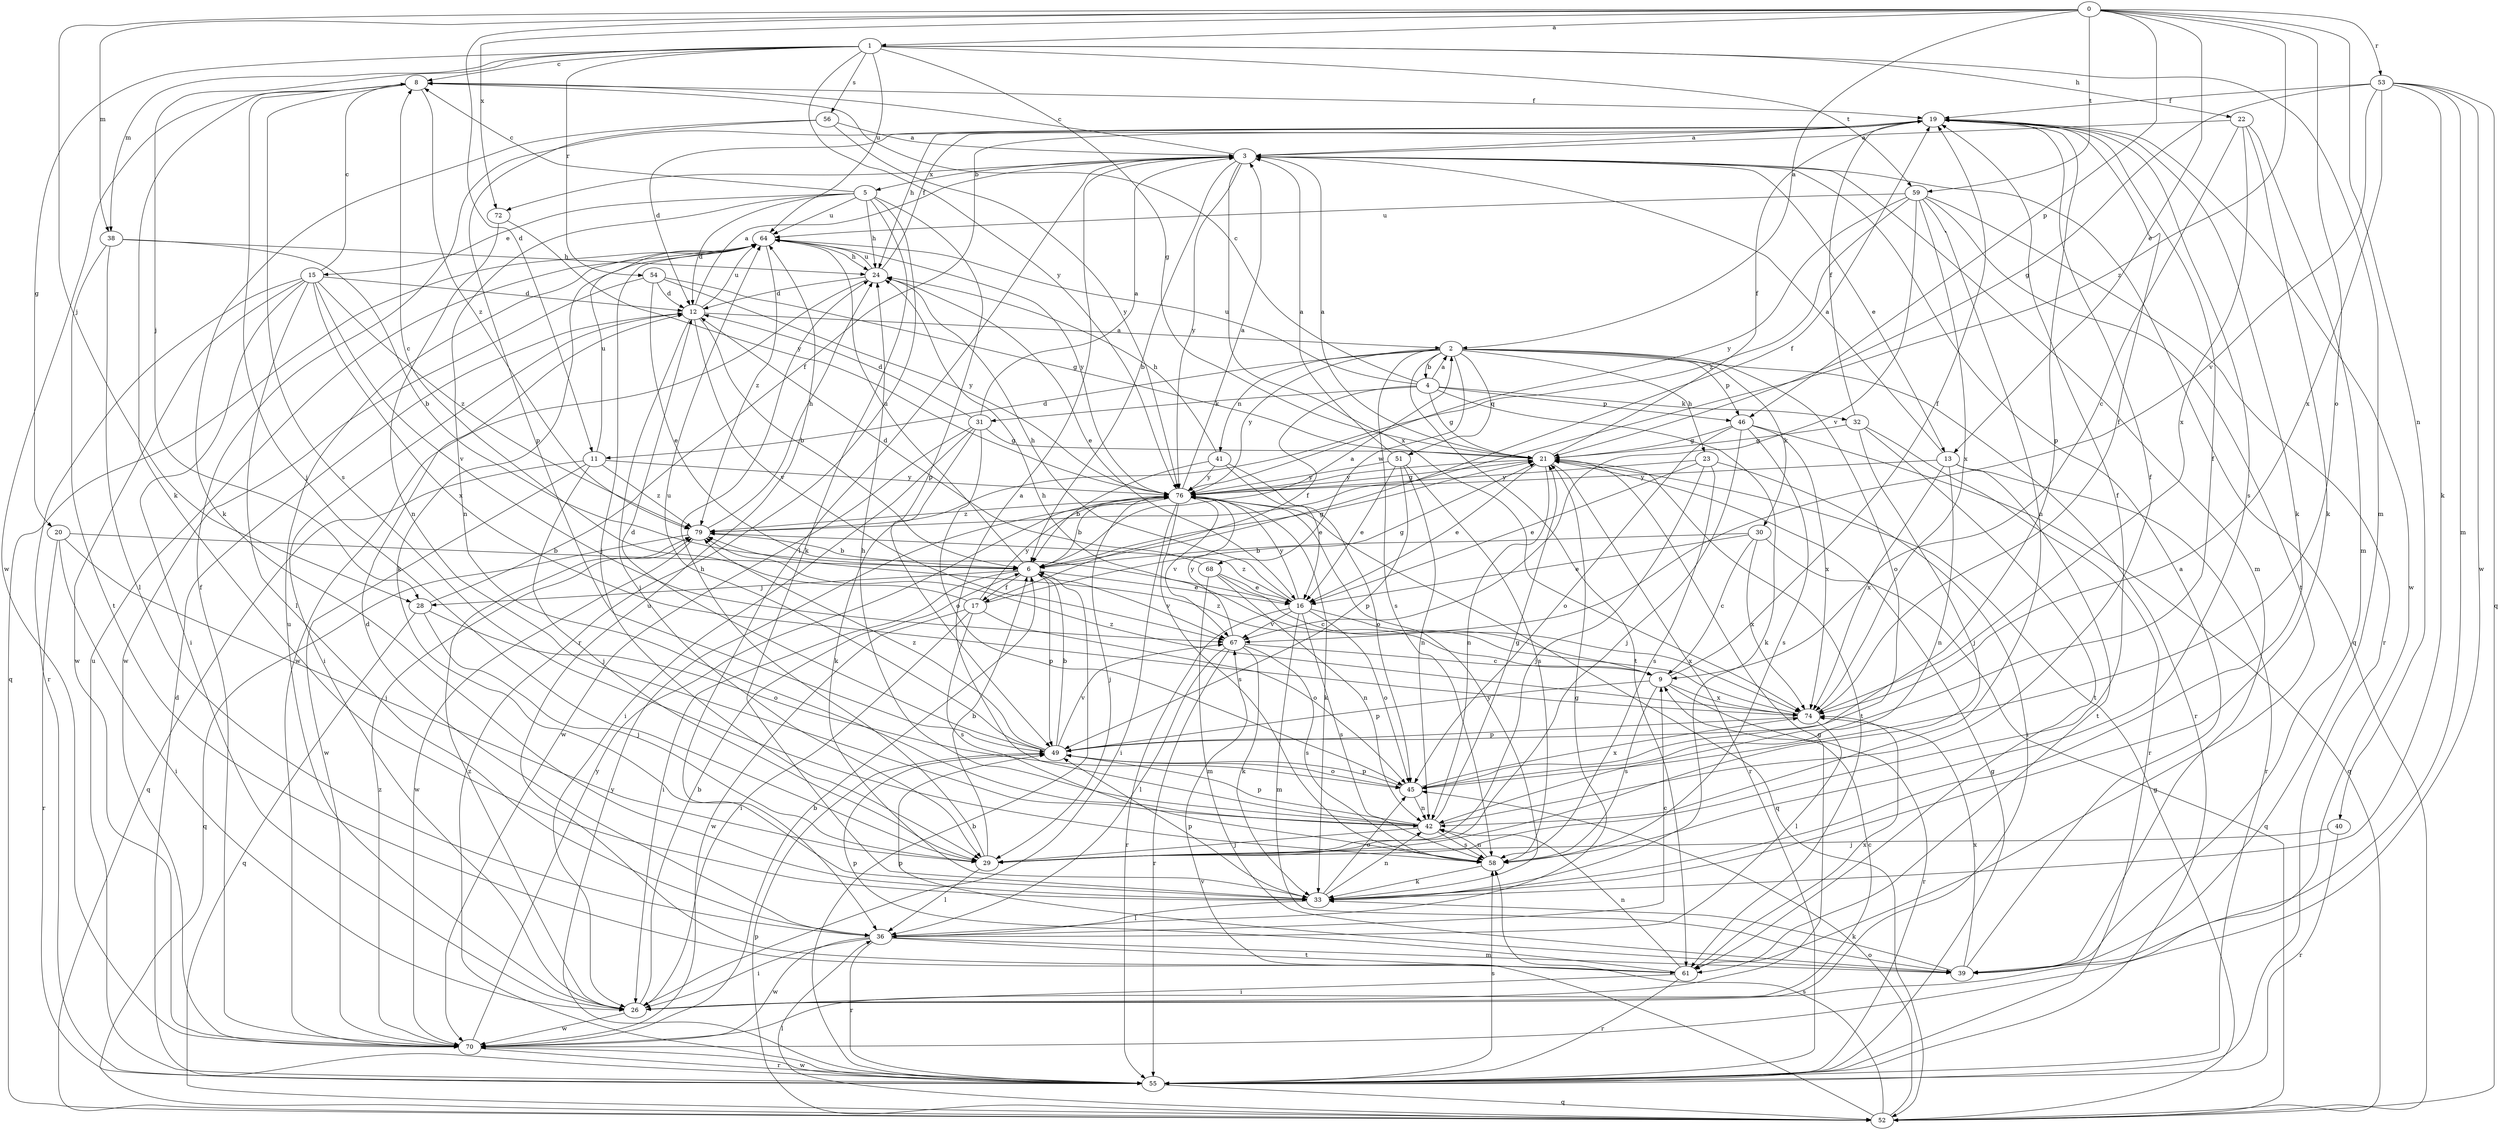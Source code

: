 strict digraph  {
0;
1;
2;
3;
4;
5;
6;
8;
9;
11;
12;
13;
15;
16;
17;
19;
20;
21;
22;
23;
24;
26;
28;
29;
30;
31;
32;
33;
36;
38;
39;
40;
41;
42;
45;
46;
49;
51;
52;
53;
54;
55;
56;
58;
59;
61;
64;
67;
68;
70;
72;
74;
76;
79;
0 -> 1  [label=a];
0 -> 2  [label=a];
0 -> 11  [label=d];
0 -> 13  [label=e];
0 -> 28  [label=j];
0 -> 38  [label=m];
0 -> 40  [label=n];
0 -> 45  [label=o];
0 -> 46  [label=p];
0 -> 53  [label=r];
0 -> 59  [label=t];
0 -> 72  [label=x];
0 -> 79  [label=z];
1 -> 8  [label=c];
1 -> 20  [label=g];
1 -> 21  [label=g];
1 -> 22  [label=h];
1 -> 28  [label=j];
1 -> 38  [label=m];
1 -> 39  [label=m];
1 -> 54  [label=r];
1 -> 56  [label=s];
1 -> 59  [label=t];
1 -> 64  [label=u];
1 -> 76  [label=y];
2 -> 4  [label=b];
2 -> 11  [label=d];
2 -> 23  [label=h];
2 -> 30  [label=k];
2 -> 41  [label=n];
2 -> 45  [label=o];
2 -> 46  [label=p];
2 -> 51  [label=q];
2 -> 55  [label=r];
2 -> 58  [label=s];
2 -> 61  [label=t];
2 -> 68  [label=w];
2 -> 76  [label=y];
3 -> 5  [label=b];
3 -> 6  [label=b];
3 -> 8  [label=c];
3 -> 13  [label=e];
3 -> 36  [label=l];
3 -> 39  [label=m];
3 -> 52  [label=q];
3 -> 72  [label=x];
3 -> 74  [label=x];
3 -> 76  [label=y];
4 -> 2  [label=a];
4 -> 8  [label=c];
4 -> 17  [label=f];
4 -> 21  [label=g];
4 -> 31  [label=k];
4 -> 32  [label=k];
4 -> 33  [label=k];
4 -> 46  [label=p];
4 -> 64  [label=u];
5 -> 8  [label=c];
5 -> 12  [label=d];
5 -> 15  [label=e];
5 -> 24  [label=h];
5 -> 33  [label=k];
5 -> 42  [label=n];
5 -> 49  [label=p];
5 -> 55  [label=r];
5 -> 64  [label=u];
6 -> 2  [label=a];
6 -> 16  [label=e];
6 -> 17  [label=f];
6 -> 19  [label=f];
6 -> 21  [label=g];
6 -> 26  [label=i];
6 -> 28  [label=j];
6 -> 49  [label=p];
6 -> 64  [label=u];
6 -> 67  [label=v];
8 -> 19  [label=f];
8 -> 29  [label=j];
8 -> 33  [label=k];
8 -> 58  [label=s];
8 -> 70  [label=w];
8 -> 79  [label=z];
9 -> 19  [label=f];
9 -> 49  [label=p];
9 -> 55  [label=r];
9 -> 58  [label=s];
9 -> 74  [label=x];
9 -> 79  [label=z];
11 -> 29  [label=j];
11 -> 52  [label=q];
11 -> 64  [label=u];
11 -> 70  [label=w];
11 -> 76  [label=y];
11 -> 79  [label=z];
12 -> 2  [label=a];
12 -> 3  [label=a];
12 -> 6  [label=b];
12 -> 26  [label=i];
12 -> 29  [label=j];
12 -> 64  [label=u];
12 -> 67  [label=v];
13 -> 3  [label=a];
13 -> 42  [label=n];
13 -> 55  [label=r];
13 -> 61  [label=t];
13 -> 74  [label=x];
13 -> 76  [label=y];
15 -> 8  [label=c];
15 -> 12  [label=d];
15 -> 26  [label=i];
15 -> 36  [label=l];
15 -> 55  [label=r];
15 -> 67  [label=v];
15 -> 70  [label=w];
15 -> 74  [label=x];
15 -> 79  [label=z];
16 -> 24  [label=h];
16 -> 39  [label=m];
16 -> 45  [label=o];
16 -> 55  [label=r];
16 -> 58  [label=s];
16 -> 67  [label=v];
16 -> 74  [label=x];
16 -> 76  [label=y];
16 -> 79  [label=z];
17 -> 8  [label=c];
17 -> 21  [label=g];
17 -> 26  [label=i];
17 -> 45  [label=o];
17 -> 58  [label=s];
17 -> 70  [label=w];
17 -> 76  [label=y];
19 -> 3  [label=a];
19 -> 12  [label=d];
19 -> 24  [label=h];
19 -> 33  [label=k];
19 -> 49  [label=p];
19 -> 58  [label=s];
19 -> 70  [label=w];
20 -> 6  [label=b];
20 -> 26  [label=i];
20 -> 29  [label=j];
20 -> 55  [label=r];
21 -> 3  [label=a];
21 -> 16  [label=e];
21 -> 19  [label=f];
21 -> 42  [label=n];
21 -> 55  [label=r];
21 -> 61  [label=t];
21 -> 76  [label=y];
22 -> 3  [label=a];
22 -> 9  [label=c];
22 -> 33  [label=k];
22 -> 39  [label=m];
22 -> 74  [label=x];
23 -> 16  [label=e];
23 -> 26  [label=i];
23 -> 29  [label=j];
23 -> 58  [label=s];
23 -> 76  [label=y];
24 -> 12  [label=d];
24 -> 16  [label=e];
24 -> 19  [label=f];
24 -> 64  [label=u];
24 -> 70  [label=w];
26 -> 6  [label=b];
26 -> 9  [label=c];
26 -> 21  [label=g];
26 -> 64  [label=u];
26 -> 70  [label=w];
26 -> 79  [label=z];
28 -> 19  [label=f];
28 -> 29  [label=j];
28 -> 45  [label=o];
28 -> 52  [label=q];
29 -> 6  [label=b];
29 -> 19  [label=f];
29 -> 24  [label=h];
29 -> 36  [label=l];
30 -> 6  [label=b];
30 -> 9  [label=c];
30 -> 16  [label=e];
30 -> 52  [label=q];
30 -> 74  [label=x];
31 -> 3  [label=a];
31 -> 12  [label=d];
31 -> 21  [label=g];
31 -> 26  [label=i];
31 -> 33  [label=k];
31 -> 45  [label=o];
31 -> 70  [label=w];
32 -> 19  [label=f];
32 -> 21  [label=g];
32 -> 29  [label=j];
32 -> 55  [label=r];
32 -> 61  [label=t];
33 -> 36  [label=l];
33 -> 42  [label=n];
33 -> 45  [label=o];
33 -> 49  [label=p];
33 -> 76  [label=y];
36 -> 9  [label=c];
36 -> 12  [label=d];
36 -> 21  [label=g];
36 -> 26  [label=i];
36 -> 39  [label=m];
36 -> 55  [label=r];
36 -> 61  [label=t];
36 -> 70  [label=w];
38 -> 6  [label=b];
38 -> 24  [label=h];
38 -> 36  [label=l];
38 -> 61  [label=t];
39 -> 3  [label=a];
39 -> 33  [label=k];
39 -> 49  [label=p];
39 -> 74  [label=x];
40 -> 29  [label=j];
40 -> 55  [label=r];
41 -> 6  [label=b];
41 -> 16  [label=e];
41 -> 24  [label=h];
41 -> 45  [label=o];
41 -> 76  [label=y];
42 -> 3  [label=a];
42 -> 19  [label=f];
42 -> 21  [label=g];
42 -> 24  [label=h];
42 -> 29  [label=j];
42 -> 49  [label=p];
42 -> 58  [label=s];
45 -> 19  [label=f];
45 -> 42  [label=n];
45 -> 49  [label=p];
45 -> 74  [label=x];
46 -> 21  [label=g];
46 -> 29  [label=j];
46 -> 45  [label=o];
46 -> 52  [label=q];
46 -> 58  [label=s];
46 -> 74  [label=x];
49 -> 6  [label=b];
49 -> 12  [label=d];
49 -> 45  [label=o];
49 -> 64  [label=u];
49 -> 67  [label=v];
49 -> 79  [label=z];
51 -> 3  [label=a];
51 -> 16  [label=e];
51 -> 42  [label=n];
51 -> 49  [label=p];
51 -> 58  [label=s];
51 -> 76  [label=y];
52 -> 21  [label=g];
52 -> 36  [label=l];
52 -> 45  [label=o];
52 -> 49  [label=p];
52 -> 58  [label=s];
52 -> 67  [label=v];
53 -> 19  [label=f];
53 -> 21  [label=g];
53 -> 33  [label=k];
53 -> 39  [label=m];
53 -> 52  [label=q];
53 -> 67  [label=v];
53 -> 70  [label=w];
53 -> 74  [label=x];
54 -> 12  [label=d];
54 -> 16  [label=e];
54 -> 21  [label=g];
54 -> 70  [label=w];
54 -> 76  [label=y];
55 -> 6  [label=b];
55 -> 12  [label=d];
55 -> 21  [label=g];
55 -> 52  [label=q];
55 -> 58  [label=s];
55 -> 64  [label=u];
55 -> 70  [label=w];
55 -> 76  [label=y];
56 -> 3  [label=a];
56 -> 33  [label=k];
56 -> 49  [label=p];
56 -> 76  [label=y];
58 -> 33  [label=k];
58 -> 42  [label=n];
59 -> 42  [label=n];
59 -> 55  [label=r];
59 -> 61  [label=t];
59 -> 64  [label=u];
59 -> 67  [label=v];
59 -> 74  [label=x];
59 -> 76  [label=y];
59 -> 79  [label=z];
61 -> 26  [label=i];
61 -> 42  [label=n];
61 -> 49  [label=p];
61 -> 55  [label=r];
61 -> 64  [label=u];
61 -> 74  [label=x];
64 -> 24  [label=h];
64 -> 29  [label=j];
64 -> 33  [label=k];
64 -> 52  [label=q];
64 -> 76  [label=y];
64 -> 79  [label=z];
67 -> 9  [label=c];
67 -> 33  [label=k];
67 -> 36  [label=l];
67 -> 55  [label=r];
67 -> 58  [label=s];
67 -> 76  [label=y];
68 -> 9  [label=c];
68 -> 12  [label=d];
68 -> 16  [label=e];
68 -> 39  [label=m];
68 -> 42  [label=n];
70 -> 6  [label=b];
70 -> 19  [label=f];
70 -> 55  [label=r];
70 -> 76  [label=y];
70 -> 79  [label=z];
72 -> 42  [label=n];
72 -> 76  [label=y];
74 -> 19  [label=f];
74 -> 24  [label=h];
74 -> 36  [label=l];
74 -> 49  [label=p];
74 -> 79  [label=z];
76 -> 3  [label=a];
76 -> 6  [label=b];
76 -> 21  [label=g];
76 -> 26  [label=i];
76 -> 29  [label=j];
76 -> 33  [label=k];
76 -> 52  [label=q];
76 -> 58  [label=s];
76 -> 67  [label=v];
76 -> 79  [label=z];
79 -> 6  [label=b];
79 -> 24  [label=h];
79 -> 52  [label=q];
79 -> 70  [label=w];
}
